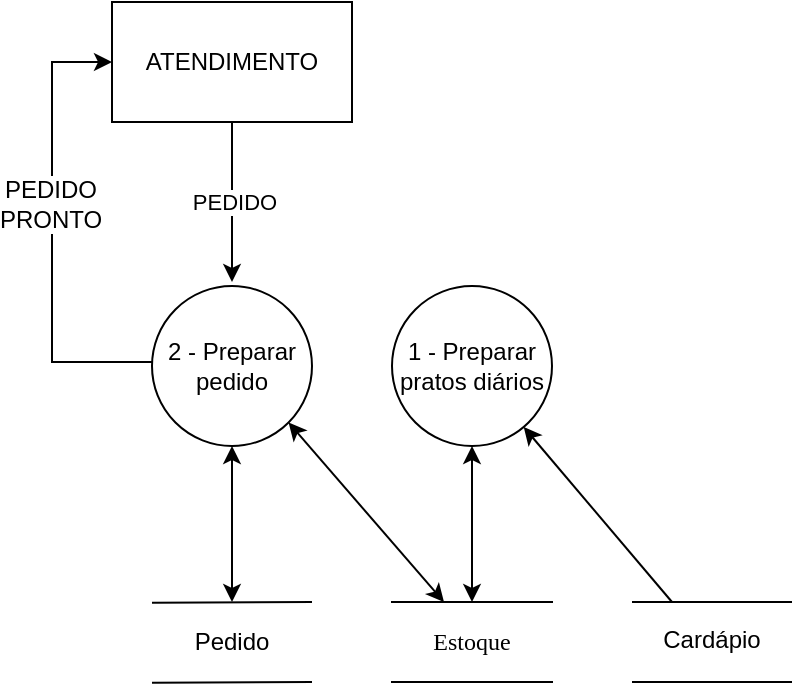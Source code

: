 <mxfile version="13.0.3" type="device"><diagram id="dSUgeCPkgsj3qHZt21HH" name="Page-1"><mxGraphModel dx="-83" dy="806" grid="1" gridSize="10" guides="1" tooltips="1" connect="1" arrows="1" fold="1" page="1" pageScale="1" pageWidth="1169" pageHeight="827" math="0" shadow="0"><root><mxCell id="0"/><mxCell id="1" parent="0"/><mxCell id="H90g8FOWIPVOjGuW9KPG-5" style="edgeStyle=orthogonalEdgeStyle;rounded=0;orthogonalLoop=1;jettySize=auto;html=1;entryX=0;entryY=0.5;entryDx=0;entryDy=0;" parent="1" source="_gtrG9Udw_pXjVNFEDE8-3" target="H90g8FOWIPVOjGuW9KPG-1" edge="1"><mxGeometry relative="1" as="geometry"><Array as="points"><mxPoint x="1230" y="480"/><mxPoint x="1230" y="330"/></Array></mxGeometry></mxCell><mxCell id="H90g8FOWIPVOjGuW9KPG-6" value="PEDIDO&lt;br&gt;PRONTO" style="text;html=1;align=center;verticalAlign=middle;resizable=0;points=[];labelBackgroundColor=#ffffff;" parent="H90g8FOWIPVOjGuW9KPG-5" vertex="1" connectable="0"><mxGeometry x="0.209" y="1" relative="1" as="geometry"><mxPoint y="9.29" as="offset"/></mxGeometry></mxCell><mxCell id="_gtrG9Udw_pXjVNFEDE8-3" value="2 -&amp;nbsp;Preparar pedido" style="ellipse;whiteSpace=wrap;html=1;aspect=fixed;" parent="1" vertex="1"><mxGeometry x="1280" y="442.0" width="80" height="80" as="geometry"/></mxCell><mxCell id="9dMpeF_9-wVNNIEZNcrr-1" style="edgeStyle=orthogonalEdgeStyle;rounded=0;orthogonalLoop=1;jettySize=auto;html=1;entryX=0.5;entryY=0;entryDx=0;entryDy=0;startArrow=classic;startFill=1;" edge="1" parent="1" source="_gtrG9Udw_pXjVNFEDE8-4" target="_gtrG9Udw_pXjVNFEDE8-12"><mxGeometry relative="1" as="geometry"/></mxCell><mxCell id="_gtrG9Udw_pXjVNFEDE8-4" value="1 - Preparar&lt;br&gt;pratos diários" style="ellipse;whiteSpace=wrap;html=1;aspect=fixed;" parent="1" vertex="1"><mxGeometry x="1400" y="442" width="80" height="80" as="geometry"/></mxCell><mxCell id="_gtrG9Udw_pXjVNFEDE8-12" value="Estoque" style="shape=partialRectangle;whiteSpace=wrap;html=1;left=0;right=0;fillColor=none;strokeWidth=1;fontFamily=Tahoma;fontSize=12;" parent="1" vertex="1"><mxGeometry x="1400" y="600" width="80" height="40" as="geometry"/></mxCell><mxCell id="_gtrG9Udw_pXjVNFEDE8-13" value="Cardápio" style="text;html=1;strokeColor=none;fillColor=none;align=center;verticalAlign=middle;whiteSpace=wrap;rounded=0;" parent="1" vertex="1"><mxGeometry x="1520" y="609.11" width="80" height="20" as="geometry"/></mxCell><mxCell id="_gtrG9Udw_pXjVNFEDE8-14" value="" style="endArrow=none;html=1;" parent="1" edge="1"><mxGeometry width="50" height="50" relative="1" as="geometry"><mxPoint x="1520" y="600" as="sourcePoint"/><mxPoint x="1600" y="600" as="targetPoint"/></mxGeometry></mxCell><mxCell id="_gtrG9Udw_pXjVNFEDE8-15" value="" style="endArrow=none;html=1;" parent="1" edge="1"><mxGeometry width="50" height="50" relative="1" as="geometry"><mxPoint x="1520" y="640" as="sourcePoint"/><mxPoint x="1600" y="640" as="targetPoint"/></mxGeometry></mxCell><mxCell id="_gtrG9Udw_pXjVNFEDE8-17" value="" style="endArrow=classic;html=1;fontSize=12;" parent="1" target="_gtrG9Udw_pXjVNFEDE8-4" edge="1"><mxGeometry width="50" height="50" relative="1" as="geometry"><mxPoint x="1540" y="600" as="sourcePoint"/><mxPoint x="1570" y="580" as="targetPoint"/></mxGeometry></mxCell><mxCell id="_gtrG9Udw_pXjVNFEDE8-19" value="Pedido" style="text;html=1;strokeColor=none;fillColor=none;align=center;verticalAlign=middle;whiteSpace=wrap;rounded=0;" parent="1" vertex="1"><mxGeometry x="1280" y="600" width="80" height="40" as="geometry"/></mxCell><mxCell id="_gtrG9Udw_pXjVNFEDE8-20" value="" style="endArrow=none;html=1;exitX=0;exitY=0;exitDx=0;exitDy=0;" parent="1" edge="1"><mxGeometry width="50" height="50" relative="1" as="geometry"><mxPoint x="1280" y="600.42" as="sourcePoint"/><mxPoint x="1360" y="600.0" as="targetPoint"/></mxGeometry></mxCell><mxCell id="_gtrG9Udw_pXjVNFEDE8-21" value="" style="endArrow=none;html=1;exitX=0;exitY=1;exitDx=0;exitDy=0;" parent="1" edge="1"><mxGeometry width="50" height="50" relative="1" as="geometry"><mxPoint x="1280" y="640.42" as="sourcePoint"/><mxPoint x="1360" y="640.0" as="targetPoint"/></mxGeometry></mxCell><mxCell id="_gtrG9Udw_pXjVNFEDE8-38" value="" style="endArrow=classic;html=1;fontSize=12;exitX=1;exitY=1;exitDx=0;exitDy=0;entryX=0.325;entryY=0;entryDx=0;entryDy=0;startArrow=classic;startFill=1;entryPerimeter=0;" parent="1" source="_gtrG9Udw_pXjVNFEDE8-3" target="_gtrG9Udw_pXjVNFEDE8-12" edge="1"><mxGeometry width="50" height="50" relative="1" as="geometry"><mxPoint x="1380" y="620" as="sourcePoint"/><mxPoint x="1430" y="570" as="targetPoint"/></mxGeometry></mxCell><mxCell id="H90g8FOWIPVOjGuW9KPG-2" value="PEDIDO" style="edgeStyle=orthogonalEdgeStyle;rounded=0;orthogonalLoop=1;jettySize=auto;html=1;" parent="1" source="H90g8FOWIPVOjGuW9KPG-1" edge="1"><mxGeometry relative="1" as="geometry"><mxPoint x="1320" y="440" as="targetPoint"/></mxGeometry></mxCell><mxCell id="H90g8FOWIPVOjGuW9KPG-1" value="ATENDIMENTO" style="rounded=0;whiteSpace=wrap;html=1;" parent="1" vertex="1"><mxGeometry x="1260" y="300" width="120" height="60" as="geometry"/></mxCell><mxCell id="H90g8FOWIPVOjGuW9KPG-3" value="" style="endArrow=classic;startArrow=classic;html=1;entryX=0.5;entryY=1;entryDx=0;entryDy=0;" parent="1" target="_gtrG9Udw_pXjVNFEDE8-3" edge="1"><mxGeometry width="50" height="50" relative="1" as="geometry"><mxPoint x="1320" y="600" as="sourcePoint"/><mxPoint x="1270" y="550" as="targetPoint"/></mxGeometry></mxCell></root></mxGraphModel></diagram></mxfile>